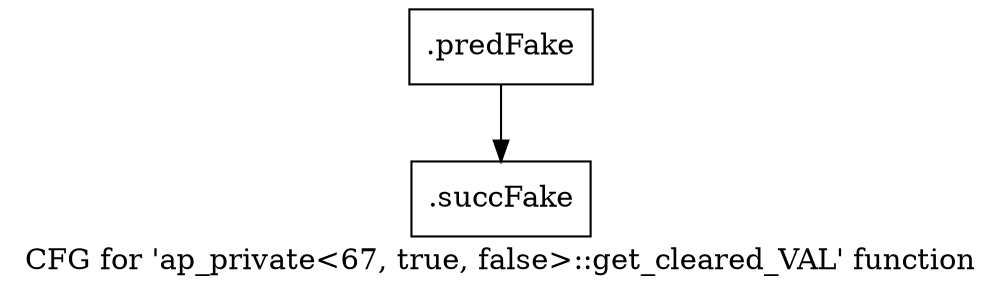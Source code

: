 digraph "CFG for 'ap_private\<67, true, false\>::get_cleared_VAL' function" {
	label="CFG for 'ap_private\<67, true, false\>::get_cleared_VAL' function";

	Node0x5f0b3e0 [shape=record,filename="",linenumber="",label="{.predFake}"];
	Node0x5f0b3e0 -> Node0x62f5ba0[ callList="" memoryops="" filename="/mnt/xilinx/Vitis_HLS/2021.2/include/etc/ap_private.h" execusionnum="1"];
	Node0x62f5ba0 [shape=record,filename="/mnt/xilinx/Vitis_HLS/2021.2/include/etc/ap_private.h",linenumber="3296",label="{.succFake}"];
}
